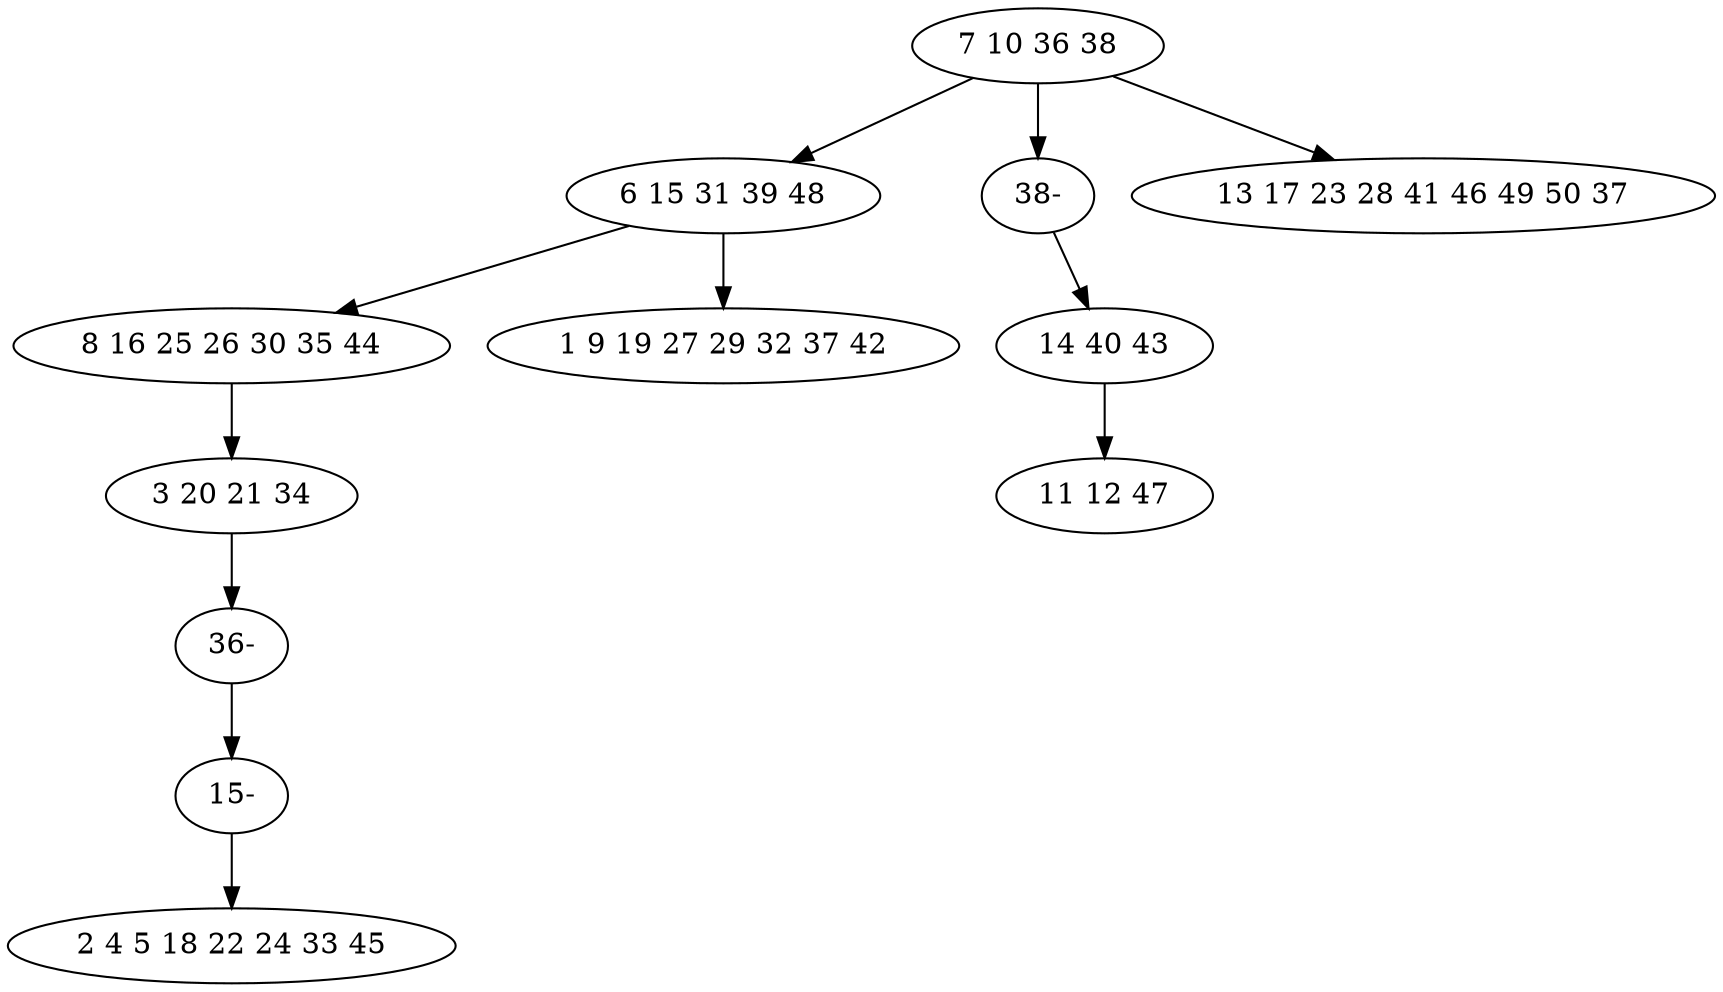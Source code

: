 digraph true_tree {
	"0" -> "1"
	"1" -> "2"
	"0" -> "11"
	"2" -> "4"
	"4" -> "9"
	"1" -> "6"
	"0" -> "7"
	"3" -> "8"
	"9" -> "10"
	"10" -> "5"
	"11" -> "3"
	"0" [label="7 10 36 38"];
	"1" [label="6 15 31 39 48"];
	"2" [label="8 16 25 26 30 35 44"];
	"3" [label="14 40 43"];
	"4" [label="3 20 21 34"];
	"5" [label="2 4 5 18 22 24 33 45"];
	"6" [label="1 9 19 27 29 32 37 42"];
	"7" [label="13 17 23 28 41 46 49 50 37"];
	"8" [label="11 12 47"];
	"9" [label="36-"];
	"10" [label="15-"];
	"11" [label="38-"];
}
